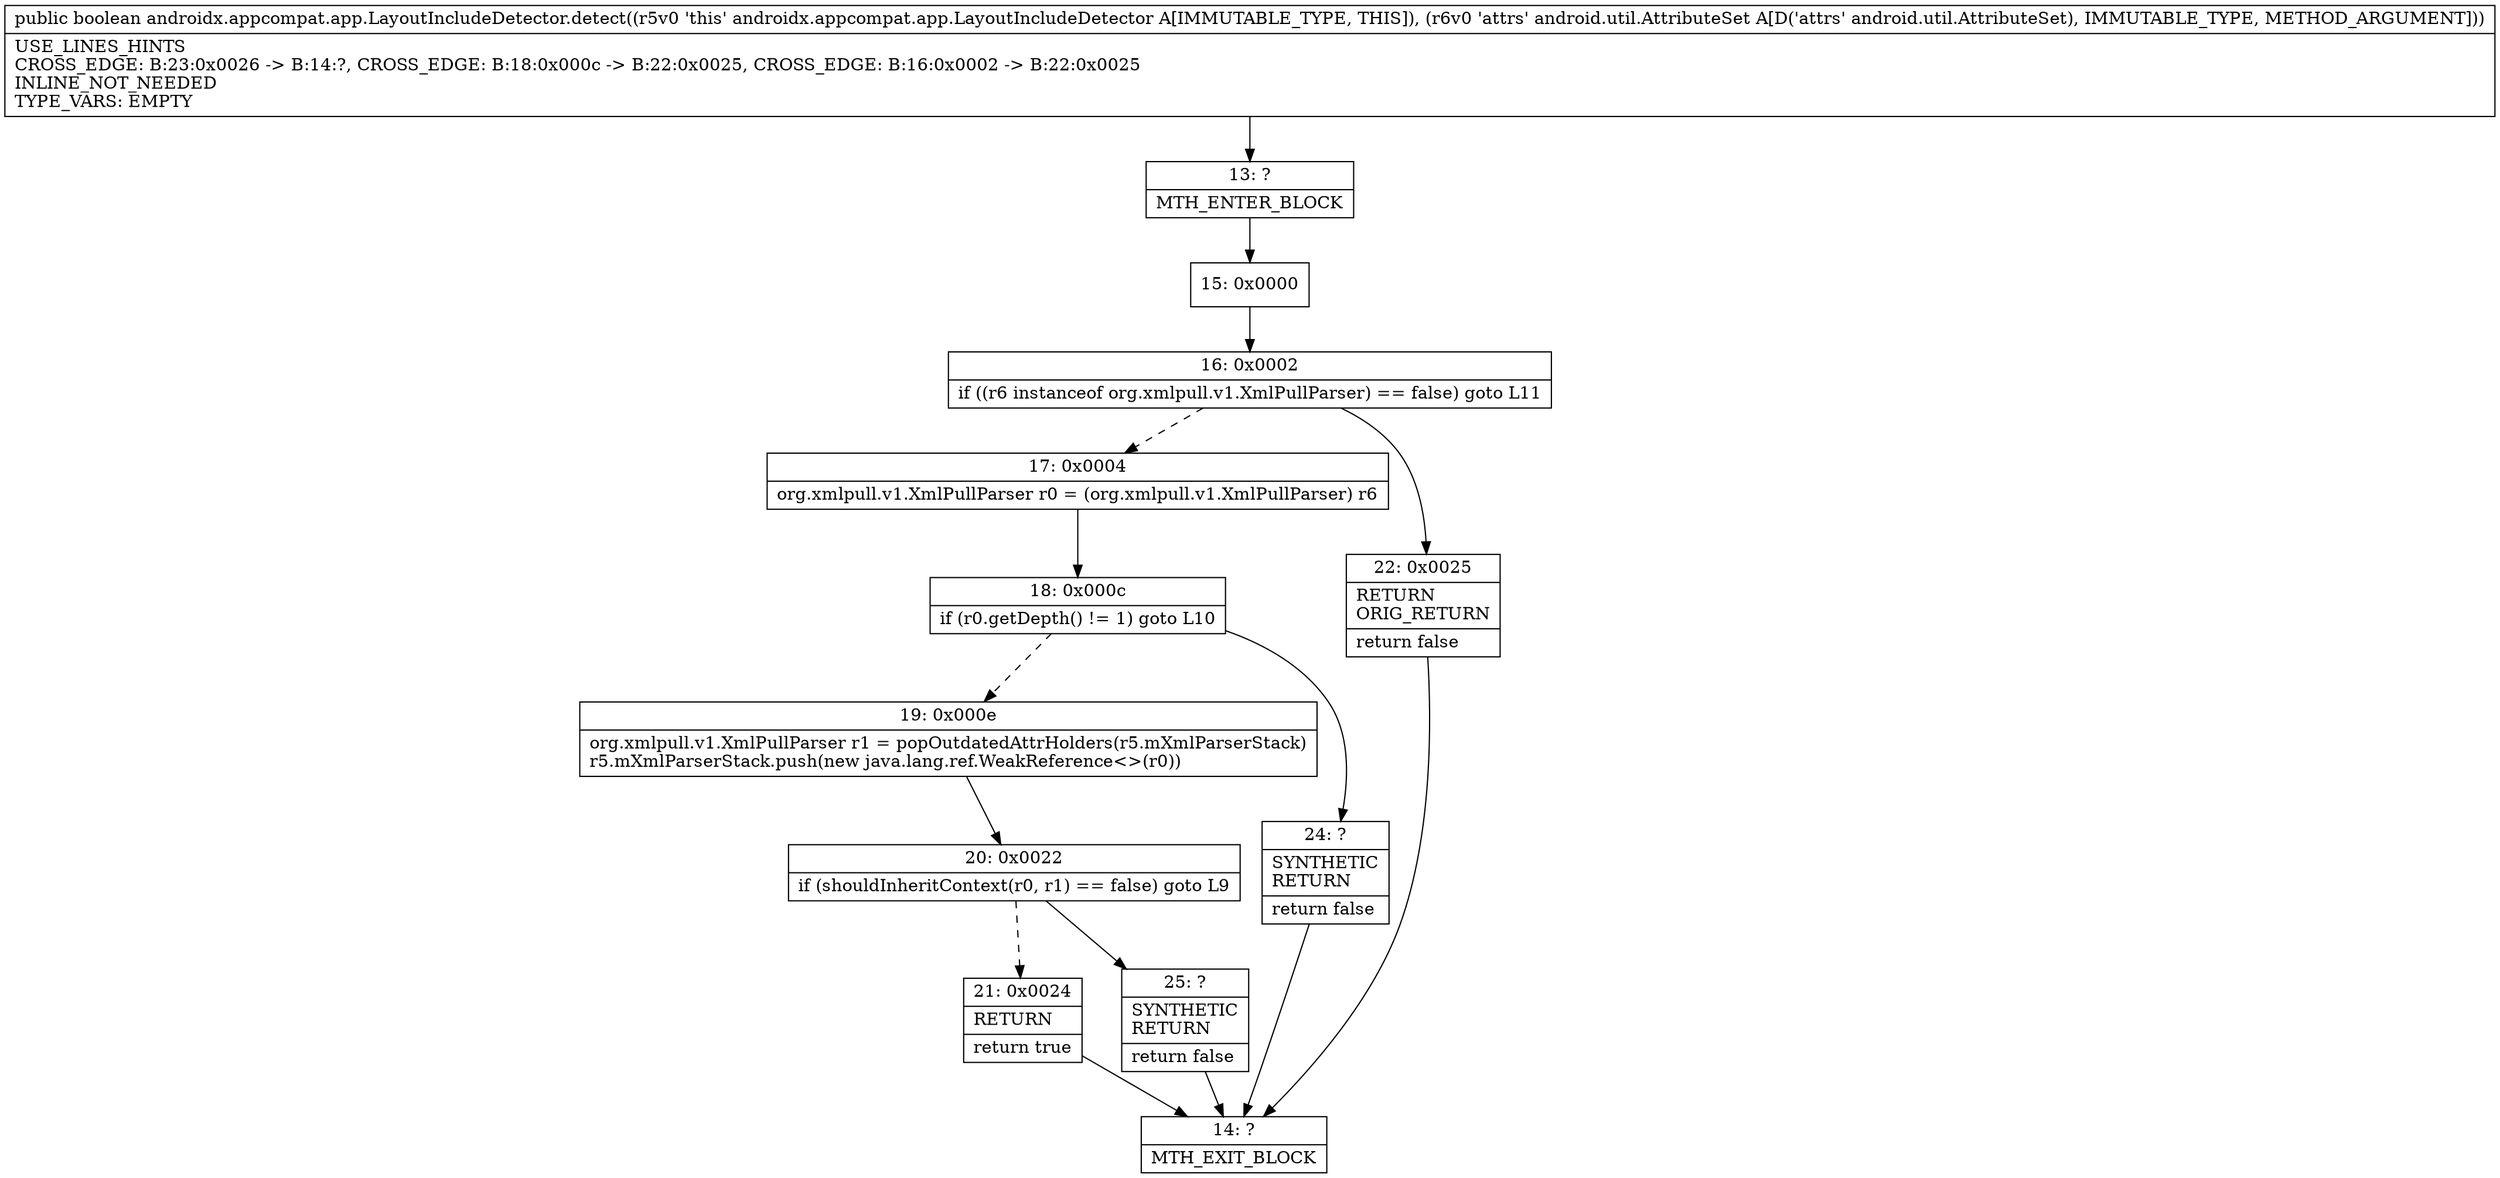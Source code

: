 digraph "CFG forandroidx.appcompat.app.LayoutIncludeDetector.detect(Landroid\/util\/AttributeSet;)Z" {
Node_13 [shape=record,label="{13\:\ ?|MTH_ENTER_BLOCK\l}"];
Node_15 [shape=record,label="{15\:\ 0x0000}"];
Node_16 [shape=record,label="{16\:\ 0x0002|if ((r6 instanceof org.xmlpull.v1.XmlPullParser) == false) goto L11\l}"];
Node_17 [shape=record,label="{17\:\ 0x0004|org.xmlpull.v1.XmlPullParser r0 = (org.xmlpull.v1.XmlPullParser) r6\l}"];
Node_18 [shape=record,label="{18\:\ 0x000c|if (r0.getDepth() != 1) goto L10\l}"];
Node_19 [shape=record,label="{19\:\ 0x000e|org.xmlpull.v1.XmlPullParser r1 = popOutdatedAttrHolders(r5.mXmlParserStack)\lr5.mXmlParserStack.push(new java.lang.ref.WeakReference\<\>(r0))\l}"];
Node_20 [shape=record,label="{20\:\ 0x0022|if (shouldInheritContext(r0, r1) == false) goto L9\l}"];
Node_21 [shape=record,label="{21\:\ 0x0024|RETURN\l|return true\l}"];
Node_14 [shape=record,label="{14\:\ ?|MTH_EXIT_BLOCK\l}"];
Node_25 [shape=record,label="{25\:\ ?|SYNTHETIC\lRETURN\l|return false\l}"];
Node_24 [shape=record,label="{24\:\ ?|SYNTHETIC\lRETURN\l|return false\l}"];
Node_22 [shape=record,label="{22\:\ 0x0025|RETURN\lORIG_RETURN\l|return false\l}"];
MethodNode[shape=record,label="{public boolean androidx.appcompat.app.LayoutIncludeDetector.detect((r5v0 'this' androidx.appcompat.app.LayoutIncludeDetector A[IMMUTABLE_TYPE, THIS]), (r6v0 'attrs' android.util.AttributeSet A[D('attrs' android.util.AttributeSet), IMMUTABLE_TYPE, METHOD_ARGUMENT]))  | USE_LINES_HINTS\lCROSS_EDGE: B:23:0x0026 \-\> B:14:?, CROSS_EDGE: B:18:0x000c \-\> B:22:0x0025, CROSS_EDGE: B:16:0x0002 \-\> B:22:0x0025\lINLINE_NOT_NEEDED\lTYPE_VARS: EMPTY\l}"];
MethodNode -> Node_13;Node_13 -> Node_15;
Node_15 -> Node_16;
Node_16 -> Node_17[style=dashed];
Node_16 -> Node_22;
Node_17 -> Node_18;
Node_18 -> Node_19[style=dashed];
Node_18 -> Node_24;
Node_19 -> Node_20;
Node_20 -> Node_21[style=dashed];
Node_20 -> Node_25;
Node_21 -> Node_14;
Node_25 -> Node_14;
Node_24 -> Node_14;
Node_22 -> Node_14;
}

